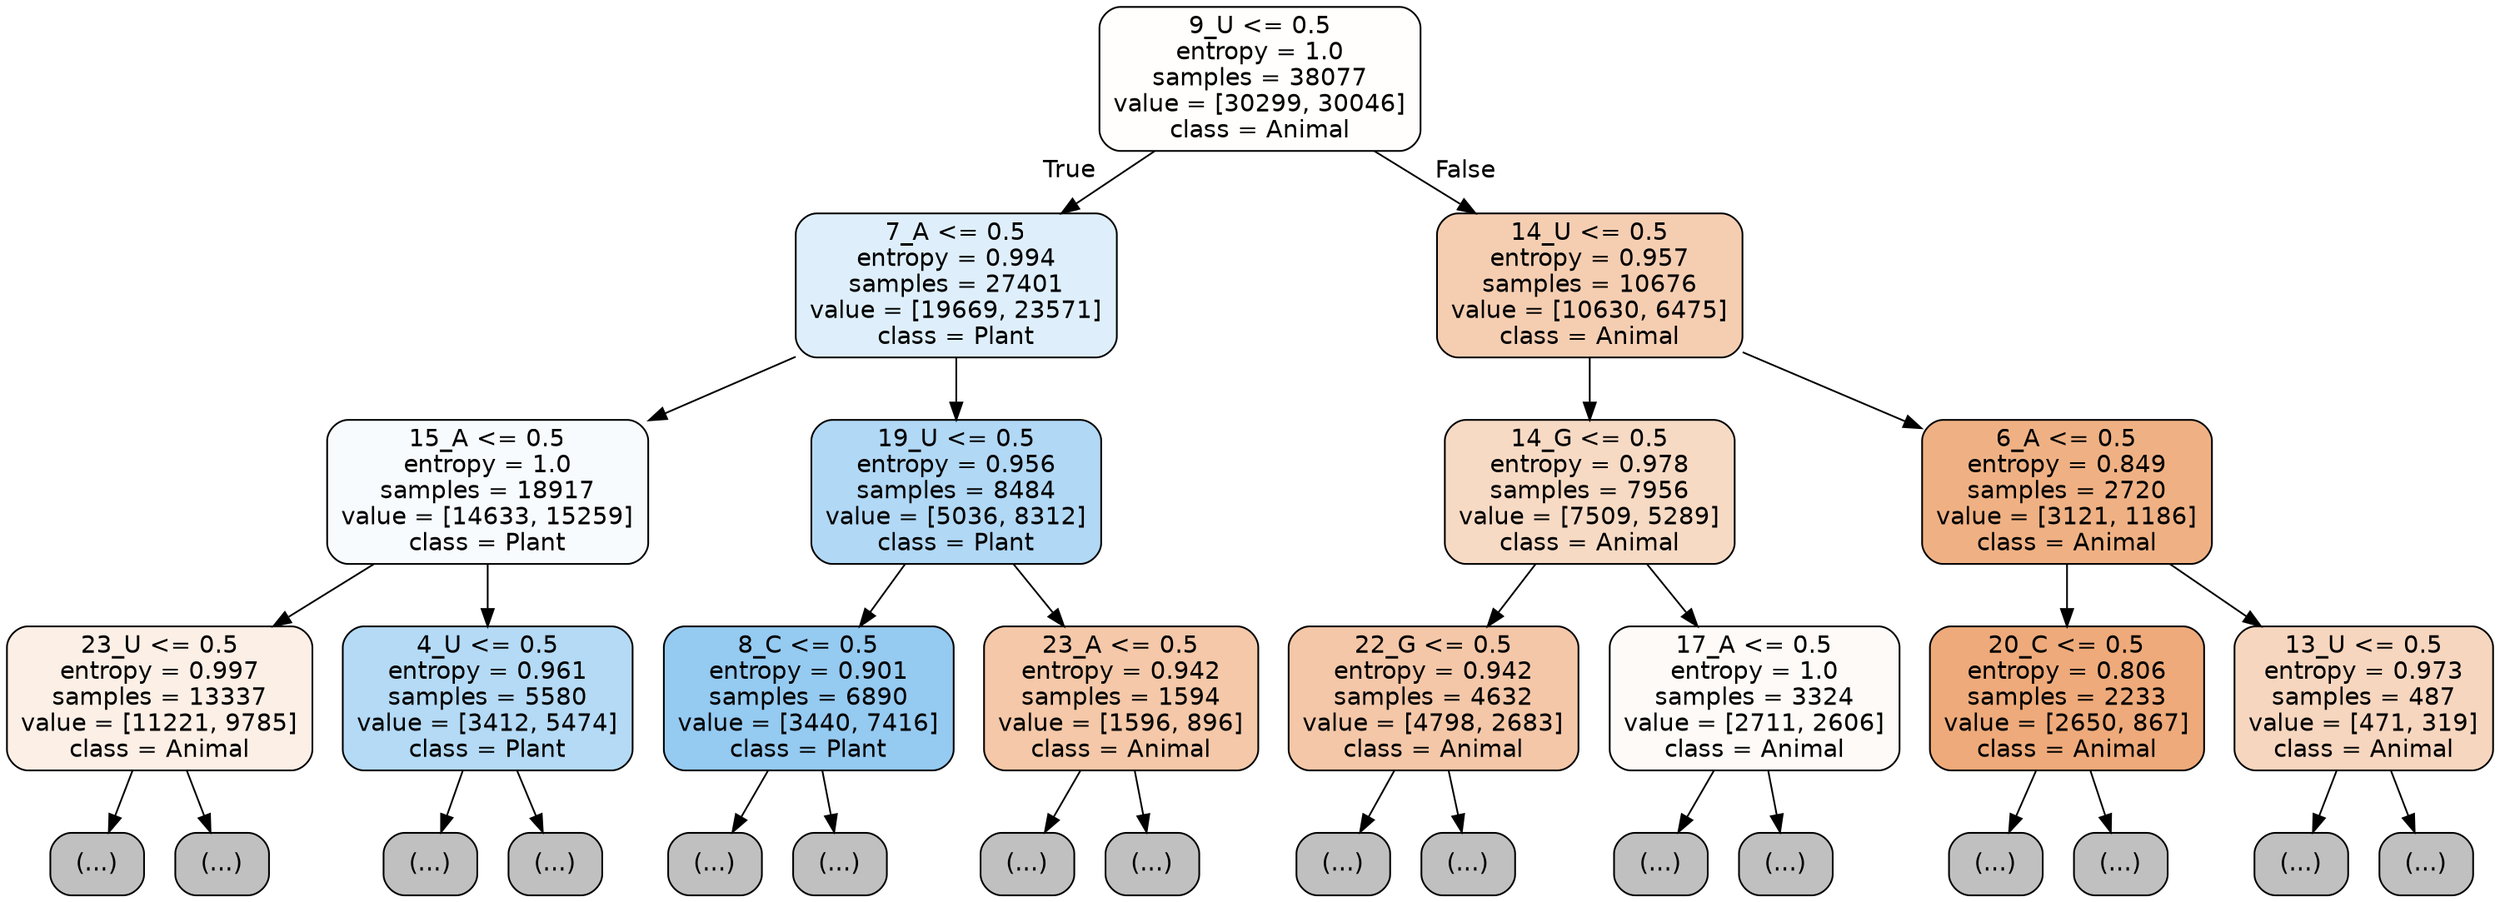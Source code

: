 digraph Tree {
node [shape=box, style="filled, rounded", color="black", fontname="helvetica"] ;
edge [fontname="helvetica"] ;
0 [label="9_U <= 0.5\nentropy = 1.0\nsamples = 38077\nvalue = [30299, 30046]\nclass = Animal", fillcolor="#fffefd"] ;
1 [label="7_A <= 0.5\nentropy = 0.994\nsamples = 27401\nvalue = [19669, 23571]\nclass = Plant", fillcolor="#deeffb"] ;
0 -> 1 [labeldistance=2.5, labelangle=45, headlabel="True"] ;
2 [label="15_A <= 0.5\nentropy = 1.0\nsamples = 18917\nvalue = [14633, 15259]\nclass = Plant", fillcolor="#f7fbfe"] ;
1 -> 2 ;
3 [label="23_U <= 0.5\nentropy = 0.997\nsamples = 13337\nvalue = [11221, 9785]\nclass = Animal", fillcolor="#fcefe6"] ;
2 -> 3 ;
4 [label="(...)", fillcolor="#C0C0C0"] ;
3 -> 4 ;
6381 [label="(...)", fillcolor="#C0C0C0"] ;
3 -> 6381 ;
6714 [label="4_U <= 0.5\nentropy = 0.961\nsamples = 5580\nvalue = [3412, 5474]\nclass = Plant", fillcolor="#b4daf5"] ;
2 -> 6714 ;
6715 [label="(...)", fillcolor="#C0C0C0"] ;
6714 -> 6715 ;
8378 [label="(...)", fillcolor="#C0C0C0"] ;
6714 -> 8378 ;
8917 [label="19_U <= 0.5\nentropy = 0.956\nsamples = 8484\nvalue = [5036, 8312]\nclass = Plant", fillcolor="#b1d8f5"] ;
1 -> 8917 ;
8918 [label="8_C <= 0.5\nentropy = 0.901\nsamples = 6890\nvalue = [3440, 7416]\nclass = Plant", fillcolor="#95caf1"] ;
8917 -> 8918 ;
8919 [label="(...)", fillcolor="#C0C0C0"] ;
8918 -> 8919 ;
10754 [label="(...)", fillcolor="#C0C0C0"] ;
8918 -> 10754 ;
11293 [label="23_A <= 0.5\nentropy = 0.942\nsamples = 1594\nvalue = [1596, 896]\nclass = Animal", fillcolor="#f4c8a8"] ;
8917 -> 11293 ;
11294 [label="(...)", fillcolor="#C0C0C0"] ;
11293 -> 11294 ;
12183 [label="(...)", fillcolor="#C0C0C0"] ;
11293 -> 12183 ;
12222 [label="14_U <= 0.5\nentropy = 0.957\nsamples = 10676\nvalue = [10630, 6475]\nclass = Animal", fillcolor="#f5ceb2"] ;
0 -> 12222 [labeldistance=2.5, labelangle=-45, headlabel="False"] ;
12223 [label="14_G <= 0.5\nentropy = 0.978\nsamples = 7956\nvalue = [7509, 5289]\nclass = Animal", fillcolor="#f7dac4"] ;
12222 -> 12223 ;
12224 [label="22_G <= 0.5\nentropy = 0.942\nsamples = 4632\nvalue = [4798, 2683]\nclass = Animal", fillcolor="#f4c7a8"] ;
12223 -> 12224 ;
12225 [label="(...)", fillcolor="#C0C0C0"] ;
12224 -> 12225 ;
14264 [label="(...)", fillcolor="#C0C0C0"] ;
12224 -> 14264 ;
14519 [label="17_A <= 0.5\nentropy = 1.0\nsamples = 3324\nvalue = [2711, 2606]\nclass = Animal", fillcolor="#fefaf7"] ;
12223 -> 14519 ;
14520 [label="(...)", fillcolor="#C0C0C0"] ;
14519 -> 14520 ;
15491 [label="(...)", fillcolor="#C0C0C0"] ;
14519 -> 15491 ;
15752 [label="6_A <= 0.5\nentropy = 0.849\nsamples = 2720\nvalue = [3121, 1186]\nclass = Animal", fillcolor="#efb184"] ;
12222 -> 15752 ;
15753 [label="20_C <= 0.5\nentropy = 0.806\nsamples = 2233\nvalue = [2650, 867]\nclass = Animal", fillcolor="#eeaa7a"] ;
15752 -> 15753 ;
15754 [label="(...)", fillcolor="#C0C0C0"] ;
15753 -> 15754 ;
16563 [label="(...)", fillcolor="#C0C0C0"] ;
15753 -> 16563 ;
16816 [label="13_U <= 0.5\nentropy = 0.973\nsamples = 487\nvalue = [471, 319]\nclass = Animal", fillcolor="#f7d6bf"] ;
15752 -> 16816 ;
16817 [label="(...)", fillcolor="#C0C0C0"] ;
16816 -> 16817 ;
17018 [label="(...)", fillcolor="#C0C0C0"] ;
16816 -> 17018 ;
}